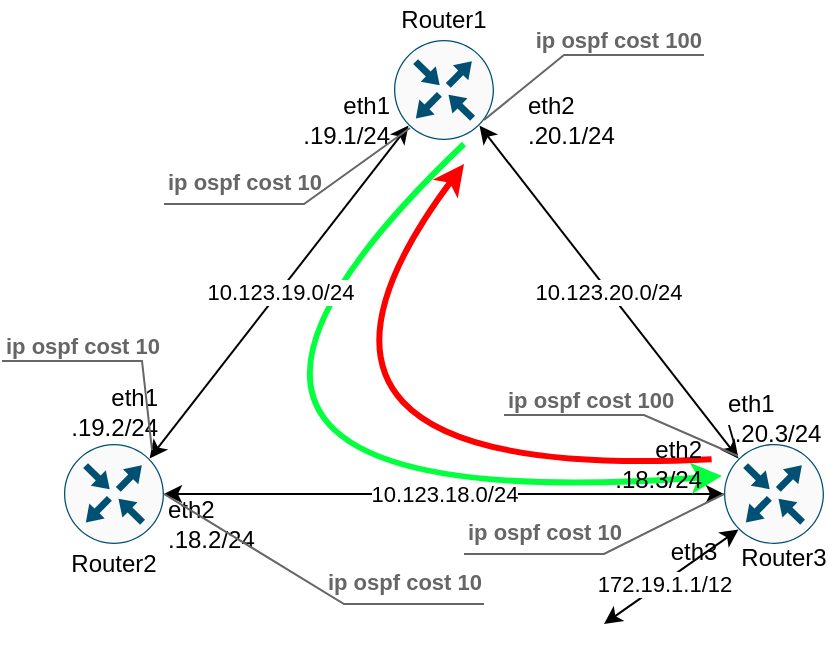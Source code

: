 <mxfile version="12.7.6" type="device"><diagram id="JPsQC7Sts6n71nyV_T9k" name="Page-1"><mxGraphModel dx="677" dy="345" grid="1" gridSize="10" guides="1" tooltips="1" connect="1" arrows="1" fold="1" page="1" pageScale="1" pageWidth="850" pageHeight="1100" math="0" shadow="0"><root><mxCell id="0"/><mxCell id="1" parent="0"/><mxCell id="TOCyHWaf1u47HY2-X2gy-18" value="eth3" style="text;html=1;strokeColor=none;fillColor=none;align=center;verticalAlign=middle;whiteSpace=wrap;rounded=0;" parent="1" vertex="1"><mxGeometry x="565" y="403.5" width="40" height="20" as="geometry"/></mxCell><mxCell id="KzKMH8sJh7xhX8tgA2CJ-18" value="" style="html=1;labelBackgroundColor=#ffffff;endArrow=classic;endFill=1;endSize=6;jettySize=auto;orthogonalLoop=1;strokeWidth=3;fontSize=14;exitX=1.07;exitY=0.38;exitDx=0;exitDy=0;exitPerimeter=0;curved=1;strokeColor=#FF0000;" edge="1" parent="1" source="TOCyHWaf1u47HY2-X2gy-14"><mxGeometry width="60" height="60" relative="1" as="geometry"><mxPoint x="610" y="320" as="sourcePoint"/><mxPoint x="470" y="220" as="targetPoint"/><Array as="points"><mxPoint x="350" y="380"/></Array></mxGeometry></mxCell><mxCell id="TOCyHWaf1u47HY2-X2gy-1" value="" style="points=[[0.5,0,0],[1,0.5,0],[0.5,1,0],[0,0.5,0],[0.145,0.145,0],[0.856,0.145,0],[0.855,0.856,0],[0.145,0.855,0]];verticalLabelPosition=bottom;html=1;verticalAlign=top;aspect=fixed;align=center;pointerEvents=1;shape=mxgraph.cisco19.rect;prIcon=router;fillColor=#FAFAFA;strokeColor=#005073;" parent="1" vertex="1"><mxGeometry x="435" y="158" width="50" height="50" as="geometry"/></mxCell><mxCell id="TOCyHWaf1u47HY2-X2gy-2" value="" style="points=[[0.5,0,0],[1,0.5,0],[0.5,1,0],[0,0.5,0],[0.145,0.145,0],[0.856,0.145,0],[0.855,0.856,0],[0.145,0.855,0]];verticalLabelPosition=bottom;html=1;verticalAlign=top;aspect=fixed;align=center;pointerEvents=1;shape=mxgraph.cisco19.rect;prIcon=router;fillColor=#FAFAFA;strokeColor=#005073;" parent="1" vertex="1"><mxGeometry x="600" y="360" width="50" height="50" as="geometry"/></mxCell><mxCell id="TOCyHWaf1u47HY2-X2gy-4" value="" style="points=[[0.5,0,0],[1,0.5,0],[0.5,1,0],[0,0.5,0],[0.145,0.145,0],[0.856,0.145,0],[0.855,0.856,0],[0.145,0.855,0]];verticalLabelPosition=bottom;html=1;verticalAlign=top;aspect=fixed;align=center;pointerEvents=1;shape=mxgraph.cisco19.rect;prIcon=router;fillColor=#FAFAFA;strokeColor=#005073;" parent="1" vertex="1"><mxGeometry x="270" y="360" width="50" height="50" as="geometry"/></mxCell><mxCell id="TOCyHWaf1u47HY2-X2gy-9" value="10.123.20.0/24" style="endArrow=classic;startArrow=classic;html=1;entryX=0.855;entryY=0.856;entryDx=0;entryDy=0;entryPerimeter=0;exitX=0.145;exitY=0.145;exitDx=0;exitDy=0;exitPerimeter=0;" parent="1" source="TOCyHWaf1u47HY2-X2gy-2" target="TOCyHWaf1u47HY2-X2gy-1" edge="1"><mxGeometry width="50" height="50" relative="1" as="geometry"><mxPoint x="560" y="360" as="sourcePoint"/><mxPoint x="490" y="220" as="targetPoint"/></mxGeometry></mxCell><mxCell id="TOCyHWaf1u47HY2-X2gy-10" value="10.123.18.0/24" style="endArrow=classic;startArrow=classic;html=1;entryX=0;entryY=0.5;entryDx=0;entryDy=0;entryPerimeter=0;exitX=1;exitY=0.5;exitDx=0;exitDy=0;exitPerimeter=0;" parent="1" source="TOCyHWaf1u47HY2-X2gy-4" target="TOCyHWaf1u47HY2-X2gy-2" edge="1"><mxGeometry width="50" height="50" relative="1" as="geometry"><mxPoint x="440" y="430" as="sourcePoint"/><mxPoint x="490" y="380" as="targetPoint"/></mxGeometry></mxCell><mxCell id="TOCyHWaf1u47HY2-X2gy-11" value="172.19.1.1/12" style="endArrow=classic;startArrow=classic;html=1;entryX=0.145;entryY=0.855;entryDx=0;entryDy=0;entryPerimeter=0;" parent="1" target="TOCyHWaf1u47HY2-X2gy-2" edge="1"><mxGeometry x="-0.123" y="-1" width="50" height="50" relative="1" as="geometry"><mxPoint x="540" y="450" as="sourcePoint"/><mxPoint x="660" y="460" as="targetPoint"/><mxPoint as="offset"/></mxGeometry></mxCell><mxCell id="TOCyHWaf1u47HY2-X2gy-12" value="eth1&lt;br&gt;.19.2/24" style="text;html=1;strokeColor=none;fillColor=none;align=right;verticalAlign=middle;whiteSpace=wrap;rounded=0;" parent="1" vertex="1"><mxGeometry x="279" y="334" width="40" height="20" as="geometry"/></mxCell><mxCell id="TOCyHWaf1u47HY2-X2gy-13" value="eth2&lt;br&gt;.18.2/24" style="text;html=1;strokeColor=none;fillColor=none;align=left;verticalAlign=middle;whiteSpace=wrap;rounded=0;" parent="1" vertex="1"><mxGeometry x="320" y="390" width="40" height="20" as="geometry"/></mxCell><mxCell id="TOCyHWaf1u47HY2-X2gy-15" value="eth1&lt;br&gt;&lt;div&gt;&lt;span&gt;\.20.3/24&lt;/span&gt;&lt;/div&gt;" style="text;html=1;strokeColor=none;fillColor=none;align=left;verticalAlign=middle;whiteSpace=wrap;rounded=0;" parent="1" vertex="1"><mxGeometry x="600" y="337" width="40" height="20" as="geometry"/></mxCell><mxCell id="TOCyHWaf1u47HY2-X2gy-16" value="eth2&lt;br&gt;.20.1/24" style="text;html=1;strokeColor=none;fillColor=none;align=left;verticalAlign=middle;whiteSpace=wrap;rounded=0;" parent="1" vertex="1"><mxGeometry x="500" y="188" width="40" height="20" as="geometry"/></mxCell><mxCell id="TOCyHWaf1u47HY2-X2gy-17" value="eth1&lt;br&gt;.19.1/24" style="text;html=1;strokeColor=none;fillColor=none;align=right;verticalAlign=middle;whiteSpace=wrap;rounded=0;" parent="1" vertex="1"><mxGeometry x="395" y="188" width="40" height="20" as="geometry"/></mxCell><mxCell id="TOCyHWaf1u47HY2-X2gy-19" value="Router1" style="text;html=1;strokeColor=none;fillColor=none;align=center;verticalAlign=middle;whiteSpace=wrap;rounded=0;" parent="1" vertex="1"><mxGeometry x="440" y="138" width="40" height="20" as="geometry"/></mxCell><mxCell id="TOCyHWaf1u47HY2-X2gy-20" value="Router2" style="text;html=1;strokeColor=none;fillColor=none;align=center;verticalAlign=middle;whiteSpace=wrap;rounded=0;" parent="1" vertex="1"><mxGeometry x="275" y="410" width="40" height="20" as="geometry"/></mxCell><mxCell id="TOCyHWaf1u47HY2-X2gy-21" value="Router3" style="text;html=1;strokeColor=none;fillColor=none;align=center;verticalAlign=middle;whiteSpace=wrap;rounded=0;" parent="1" vertex="1"><mxGeometry x="610" y="406.5" width="40" height="20" as="geometry"/></mxCell><mxCell id="KzKMH8sJh7xhX8tgA2CJ-9" value="&lt;font style=&quot;font-size: 11px&quot;&gt;&lt;b&gt;ip ospf cost 100&lt;/b&gt;&lt;/font&gt;" style="strokeWidth=1;shadow=0;dashed=0;align=center;html=1;shape=mxgraph.mockup.text.callout;linkText=;textSize=17;textColor=#666666;callDir=NE;callStyle=line;fontSize=17;fontColor=#666666;align=right;verticalAlign=top;strokeColor=#666666;" vertex="1" parent="1"><mxGeometry x="480" y="140" width="110" height="58" as="geometry"/></mxCell><mxCell id="KzKMH8sJh7xhX8tgA2CJ-12" value="&lt;font style=&quot;font-size: 11px&quot;&gt;ip ospf cost 100&lt;/font&gt;" style="strokeWidth=1;shadow=0;dashed=0;align=center;html=1;shape=mxgraph.mockup.text.callout;linkText=;textSize=17;textColor=#666666;callDir=NW;callStyle=line;fontSize=17;fontColor=#666666;align=left;verticalAlign=top;strokeColor=#666666;fontStyle=1" vertex="1" parent="1"><mxGeometry x="490" y="320" width="117" height="46" as="geometry"/></mxCell><mxCell id="KzKMH8sJh7xhX8tgA2CJ-17" value="" style="html=1;labelBackgroundColor=#ffffff;endArrow=classic;endFill=1;jettySize=auto;orthogonalLoop=1;strokeWidth=3;fontSize=14;entryX=-0.02;entryY=0.32;entryDx=0;entryDy=0;entryPerimeter=0;curved=1;strokeColor=#03FF3D;" edge="1" parent="1" target="TOCyHWaf1u47HY2-X2gy-2"><mxGeometry width="60" height="60" relative="1" as="geometry"><mxPoint x="470" y="210" as="sourcePoint"/><mxPoint x="480" y="310" as="targetPoint"/><Array as="points"><mxPoint x="270" y="400"/></Array></mxGeometry></mxCell><mxCell id="TOCyHWaf1u47HY2-X2gy-14" value="eth2&lt;br&gt;.18.3/24" style="text;html=1;strokeColor=none;fillColor=none;align=right;verticalAlign=middle;whiteSpace=wrap;rounded=0;" parent="1" vertex="1"><mxGeometry x="551" y="360" width="40" height="20" as="geometry"/></mxCell><mxCell id="TOCyHWaf1u47HY2-X2gy-8" value="10.123.19.0/24" style="endArrow=classic;startArrow=classic;html=1;exitX=0.856;exitY=0.145;exitDx=0;exitDy=0;exitPerimeter=0;entryX=0.145;entryY=0.855;entryDx=0;entryDy=0;entryPerimeter=0;" parent="1" source="TOCyHWaf1u47HY2-X2gy-4" target="TOCyHWaf1u47HY2-X2gy-1" edge="1"><mxGeometry width="50" height="50" relative="1" as="geometry"><mxPoint x="290" y="290" as="sourcePoint"/><mxPoint x="340" y="240" as="targetPoint"/></mxGeometry></mxCell><mxCell id="KzKMH8sJh7xhX8tgA2CJ-21" value="&lt;b style=&quot;font-size: 11px&quot;&gt;ip ospf cost 10&lt;/b&gt;" style="strokeWidth=1;shadow=0;dashed=0;align=center;html=1;shape=mxgraph.mockup.text.callout;linkText=;textSize=17;textColor=#666666;callDir=SE;callStyle=line;fontSize=17;fontColor=#666666;align=right;verticalAlign=bottom;strokeColor=#666666;fillColor=none;" vertex="1" parent="1"><mxGeometry x="320" y="385" width="160" height="55" as="geometry"/></mxCell><mxCell id="KzKMH8sJh7xhX8tgA2CJ-22" value="&lt;b style=&quot;font-size: 11px ; text-align: right&quot;&gt;ip ospf cost 10&lt;/b&gt;" style="strokeWidth=1;shadow=0;dashed=0;align=center;html=1;shape=mxgraph.mockup.text.callout;linkText=;textSize=17;textColor=#666666;callDir=SW;callStyle=line;fontSize=17;fontColor=#666666;align=left;verticalAlign=bottom;strokeColor=#666666;fillColor=none;" vertex="1" parent="1"><mxGeometry x="470" y="385" width="130" height="30" as="geometry"/></mxCell><mxCell id="KzKMH8sJh7xhX8tgA2CJ-23" value="&lt;b style=&quot;font-size: 11px ; text-align: right&quot;&gt;ip ospf cost 10&lt;/b&gt;" style="strokeWidth=1;shadow=0;dashed=0;align=center;html=1;shape=mxgraph.mockup.text.callout;linkText=;textSize=17;textColor=#666666;callDir=NW;callStyle=line;fontSize=17;fontColor=#666666;align=left;verticalAlign=top;strokeColor=#666666;fillColor=none;" vertex="1" parent="1"><mxGeometry x="239" y="293" width="75" height="70" as="geometry"/></mxCell><mxCell id="KzKMH8sJh7xhX8tgA2CJ-26" value="&lt;b style=&quot;font-size: 11px ; text-align: right&quot;&gt;ip ospf cost 10&lt;/b&gt;" style="strokeWidth=1;shadow=0;dashed=0;align=center;html=1;shape=mxgraph.mockup.text.callout;linkText=;textSize=17;textColor=#666666;callDir=SW;callStyle=line;fontSize=17;fontColor=#666666;align=left;verticalAlign=bottom;strokeColor=#666666;fillColor=none;" vertex="1" parent="1"><mxGeometry x="320" y="202" width="123" height="38" as="geometry"/></mxCell></root></mxGraphModel></diagram></mxfile>